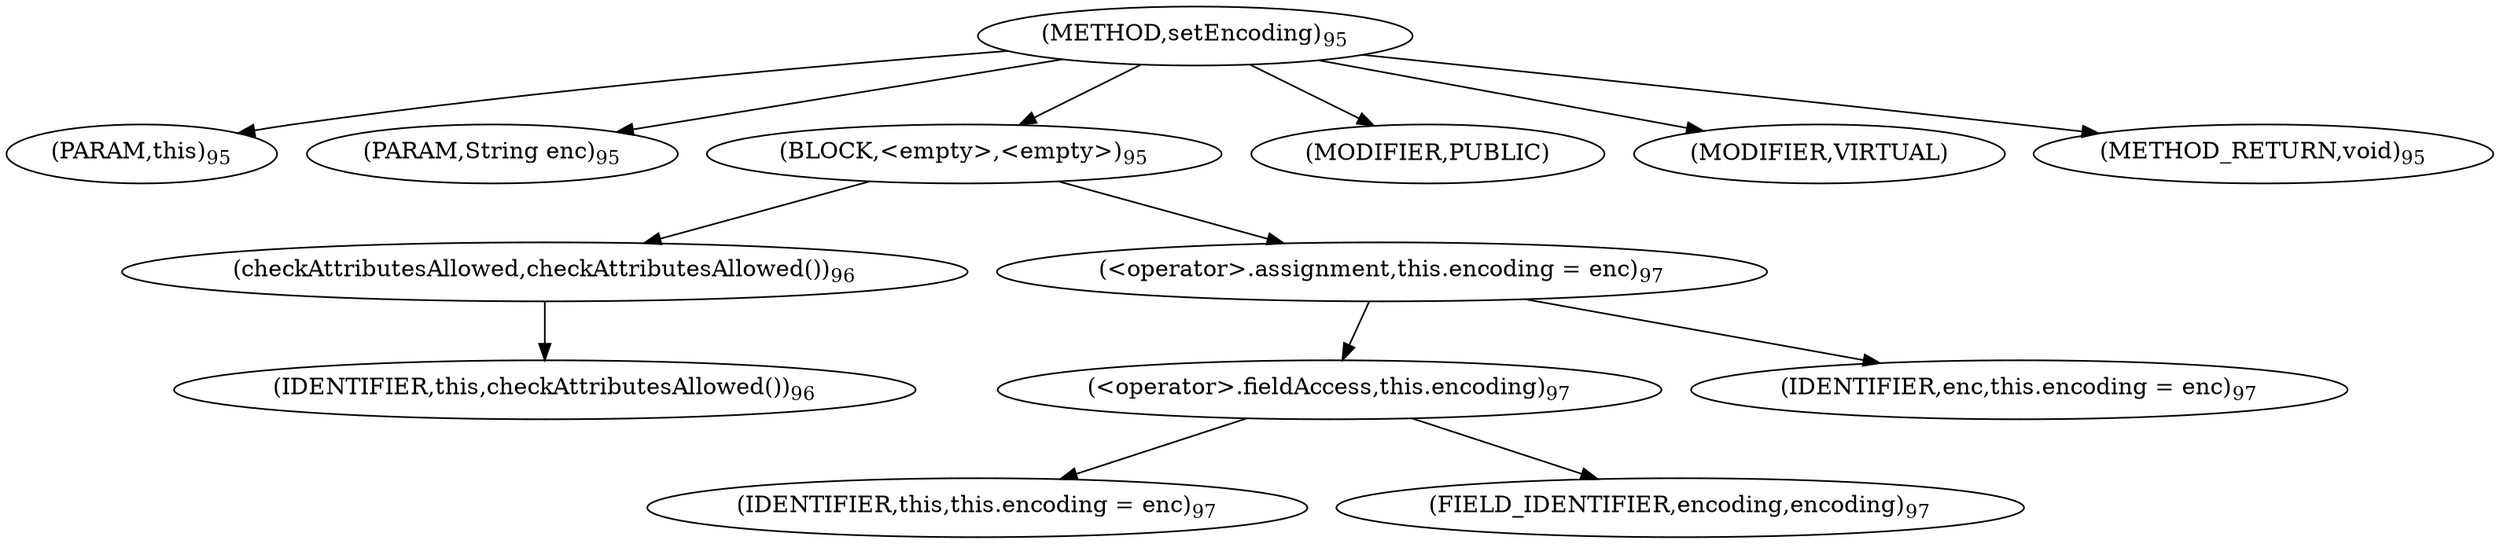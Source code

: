 digraph "setEncoding" {  
"128" [label = <(METHOD,setEncoding)<SUB>95</SUB>> ]
"12" [label = <(PARAM,this)<SUB>95</SUB>> ]
"129" [label = <(PARAM,String enc)<SUB>95</SUB>> ]
"130" [label = <(BLOCK,&lt;empty&gt;,&lt;empty&gt;)<SUB>95</SUB>> ]
"131" [label = <(checkAttributesAllowed,checkAttributesAllowed())<SUB>96</SUB>> ]
"11" [label = <(IDENTIFIER,this,checkAttributesAllowed())<SUB>96</SUB>> ]
"132" [label = <(&lt;operator&gt;.assignment,this.encoding = enc)<SUB>97</SUB>> ]
"133" [label = <(&lt;operator&gt;.fieldAccess,this.encoding)<SUB>97</SUB>> ]
"134" [label = <(IDENTIFIER,this,this.encoding = enc)<SUB>97</SUB>> ]
"135" [label = <(FIELD_IDENTIFIER,encoding,encoding)<SUB>97</SUB>> ]
"136" [label = <(IDENTIFIER,enc,this.encoding = enc)<SUB>97</SUB>> ]
"137" [label = <(MODIFIER,PUBLIC)> ]
"138" [label = <(MODIFIER,VIRTUAL)> ]
"139" [label = <(METHOD_RETURN,void)<SUB>95</SUB>> ]
  "128" -> "12" 
  "128" -> "129" 
  "128" -> "130" 
  "128" -> "137" 
  "128" -> "138" 
  "128" -> "139" 
  "130" -> "131" 
  "130" -> "132" 
  "131" -> "11" 
  "132" -> "133" 
  "132" -> "136" 
  "133" -> "134" 
  "133" -> "135" 
}
